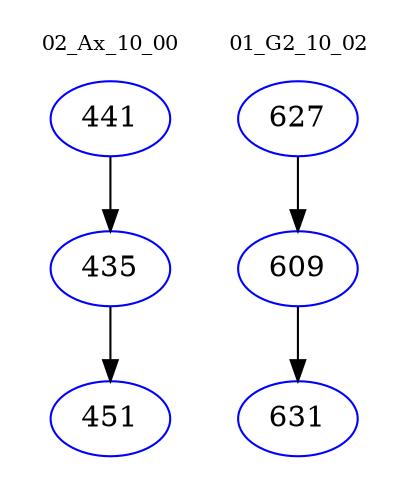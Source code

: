 digraph{
subgraph cluster_0 {
color = white
label = "02_Ax_10_00";
fontsize=10;
T0_441 [label="441", color="blue"]
T0_441 -> T0_435 [color="black"]
T0_435 [label="435", color="blue"]
T0_435 -> T0_451 [color="black"]
T0_451 [label="451", color="blue"]
}
subgraph cluster_1 {
color = white
label = "01_G2_10_02";
fontsize=10;
T1_627 [label="627", color="blue"]
T1_627 -> T1_609 [color="black"]
T1_609 [label="609", color="blue"]
T1_609 -> T1_631 [color="black"]
T1_631 [label="631", color="blue"]
}
}
